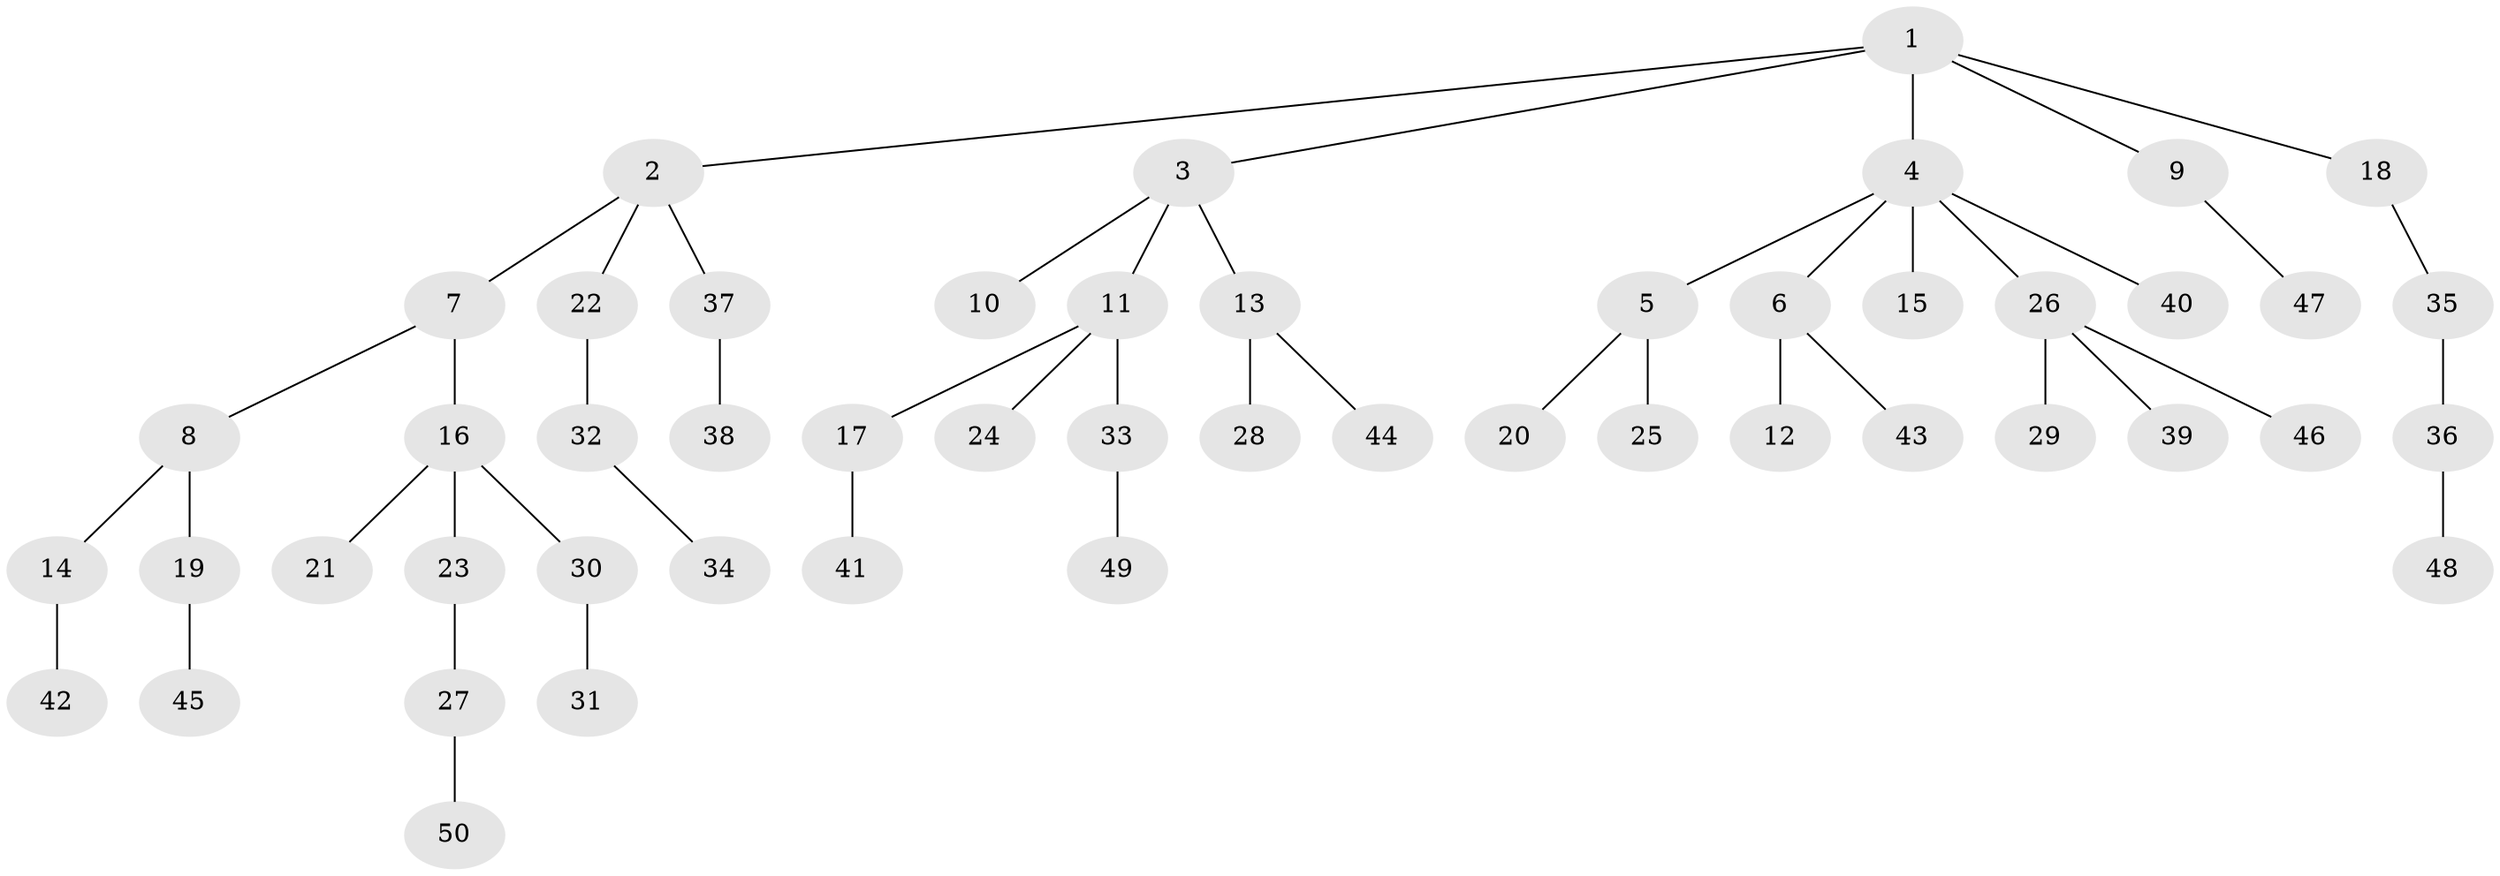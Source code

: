 // Generated by graph-tools (version 1.1) at 2025/02/03/09/25 03:02:27]
// undirected, 50 vertices, 49 edges
graph export_dot {
graph [start="1"]
  node [color=gray90,style=filled];
  1;
  2;
  3;
  4;
  5;
  6;
  7;
  8;
  9;
  10;
  11;
  12;
  13;
  14;
  15;
  16;
  17;
  18;
  19;
  20;
  21;
  22;
  23;
  24;
  25;
  26;
  27;
  28;
  29;
  30;
  31;
  32;
  33;
  34;
  35;
  36;
  37;
  38;
  39;
  40;
  41;
  42;
  43;
  44;
  45;
  46;
  47;
  48;
  49;
  50;
  1 -- 2;
  1 -- 3;
  1 -- 4;
  1 -- 9;
  1 -- 18;
  2 -- 7;
  2 -- 22;
  2 -- 37;
  3 -- 10;
  3 -- 11;
  3 -- 13;
  4 -- 5;
  4 -- 6;
  4 -- 15;
  4 -- 26;
  4 -- 40;
  5 -- 20;
  5 -- 25;
  6 -- 12;
  6 -- 43;
  7 -- 8;
  7 -- 16;
  8 -- 14;
  8 -- 19;
  9 -- 47;
  11 -- 17;
  11 -- 24;
  11 -- 33;
  13 -- 28;
  13 -- 44;
  14 -- 42;
  16 -- 21;
  16 -- 23;
  16 -- 30;
  17 -- 41;
  18 -- 35;
  19 -- 45;
  22 -- 32;
  23 -- 27;
  26 -- 29;
  26 -- 39;
  26 -- 46;
  27 -- 50;
  30 -- 31;
  32 -- 34;
  33 -- 49;
  35 -- 36;
  36 -- 48;
  37 -- 38;
}
